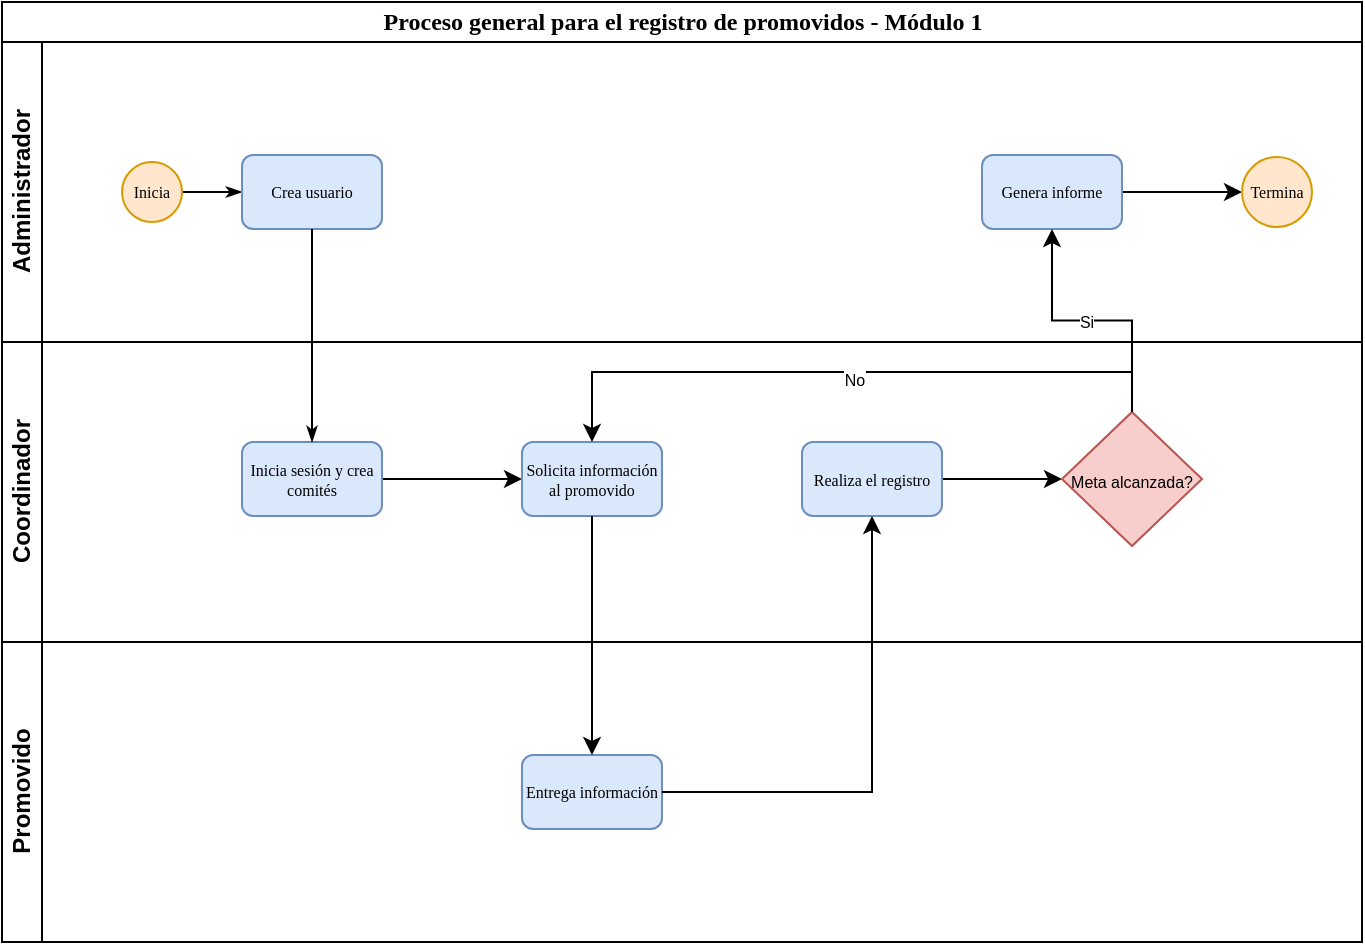<mxfile version="28.2.0" pages="3">
  <diagram name="promovidos" id="c7488fd3-1785-93aa-aadb-54a6760d102a">
    <mxGraphModel dx="866" dy="465" grid="1" gridSize="10" guides="1" tooltips="1" connect="1" arrows="1" fold="1" page="1" pageScale="1" pageWidth="1100" pageHeight="850" background="none" math="0" shadow="0">
      <root>
        <mxCell id="0" />
        <mxCell id="1" parent="0" />
        <mxCell id="2b4e8129b02d487f-1" value="&lt;font style=&quot;font-size: 12px;&quot;&gt;Proceso general para el registro de promovidos - Módulo 1&lt;/font&gt;" style="swimlane;html=1;childLayout=stackLayout;horizontal=1;startSize=20;horizontalStack=0;rounded=0;shadow=0;labelBackgroundColor=none;strokeWidth=1;fontFamily=Verdana;fontSize=8;align=center;" parent="1" vertex="1">
          <mxGeometry x="180" y="70" width="680" height="470" as="geometry" />
        </mxCell>
        <mxCell id="2b4e8129b02d487f-2" value="Administrador" style="swimlane;html=1;startSize=20;horizontal=0;" parent="2b4e8129b02d487f-1" vertex="1">
          <mxGeometry y="20" width="680" height="150" as="geometry" />
        </mxCell>
        <mxCell id="2b4e8129b02d487f-18" style="edgeStyle=orthogonalEdgeStyle;rounded=0;html=1;labelBackgroundColor=none;startArrow=none;startFill=0;startSize=5;endArrow=classicThin;endFill=1;endSize=5;jettySize=auto;orthogonalLoop=1;strokeWidth=1;fontFamily=Verdana;fontSize=8" parent="2b4e8129b02d487f-2" source="2b4e8129b02d487f-5" target="2b4e8129b02d487f-6" edge="1">
          <mxGeometry relative="1" as="geometry" />
        </mxCell>
        <mxCell id="2b4e8129b02d487f-5" value="Inicia" style="ellipse;whiteSpace=wrap;html=1;rounded=0;shadow=0;labelBackgroundColor=none;strokeWidth=1;fontFamily=Verdana;fontSize=8;align=center;fillColor=#ffe6cc;strokeColor=#d79b00;" parent="2b4e8129b02d487f-2" vertex="1">
          <mxGeometry x="60" y="60" width="30" height="30" as="geometry" />
        </mxCell>
        <mxCell id="2b4e8129b02d487f-6" value="Crea usuario" style="rounded=1;whiteSpace=wrap;html=1;shadow=0;labelBackgroundColor=none;strokeWidth=1;fontFamily=Verdana;fontSize=8;align=center;fillColor=#dae8fc;strokeColor=#6c8ebf;" parent="2b4e8129b02d487f-2" vertex="1">
          <mxGeometry x="120" y="56.5" width="70" height="37" as="geometry" />
        </mxCell>
        <mxCell id="Vm2ms2GN4fP_G6_QN1eM-18" value="" style="edgeStyle=orthogonalEdgeStyle;rounded=0;orthogonalLoop=1;jettySize=auto;html=1;" edge="1" parent="2b4e8129b02d487f-2" source="Vm2ms2GN4fP_G6_QN1eM-14" target="Vm2ms2GN4fP_G6_QN1eM-17">
          <mxGeometry relative="1" as="geometry" />
        </mxCell>
        <mxCell id="Vm2ms2GN4fP_G6_QN1eM-14" value="Genera informe" style="rounded=1;whiteSpace=wrap;html=1;shadow=0;labelBackgroundColor=none;strokeWidth=1;fontFamily=Verdana;fontSize=8;align=center;fillColor=#dae8fc;strokeColor=#6c8ebf;" vertex="1" parent="2b4e8129b02d487f-2">
          <mxGeometry x="490" y="56.5" width="70" height="37" as="geometry" />
        </mxCell>
        <mxCell id="Vm2ms2GN4fP_G6_QN1eM-17" value="Termina" style="ellipse;whiteSpace=wrap;html=1;fontSize=8;fontFamily=Verdana;rounded=1;shadow=0;labelBackgroundColor=none;strokeWidth=1;fillColor=#ffe6cc;strokeColor=#d79b00;" vertex="1" parent="2b4e8129b02d487f-2">
          <mxGeometry x="620" y="57.5" width="35" height="35" as="geometry" />
        </mxCell>
        <mxCell id="2b4e8129b02d487f-3" value="Coordinador" style="swimlane;html=1;startSize=20;horizontal=0;" parent="2b4e8129b02d487f-1" vertex="1">
          <mxGeometry y="170" width="680" height="150" as="geometry" />
        </mxCell>
        <mxCell id="Vm2ms2GN4fP_G6_QN1eM-5" style="edgeStyle=orthogonalEdgeStyle;rounded=0;orthogonalLoop=1;jettySize=auto;html=1;exitX=1;exitY=0.5;exitDx=0;exitDy=0;entryX=0;entryY=0.5;entryDx=0;entryDy=0;" edge="1" parent="2b4e8129b02d487f-3" source="2b4e8129b02d487f-12" target="Vm2ms2GN4fP_G6_QN1eM-4">
          <mxGeometry relative="1" as="geometry" />
        </mxCell>
        <mxCell id="2b4e8129b02d487f-12" value="Inicia sesión y crea comités" style="rounded=1;whiteSpace=wrap;html=1;shadow=0;labelBackgroundColor=none;strokeWidth=1;fontFamily=Verdana;fontSize=8;align=center;fillColor=#dae8fc;strokeColor=#6c8ebf;" parent="2b4e8129b02d487f-3" vertex="1">
          <mxGeometry x="120" y="50.0" width="70" height="37" as="geometry" />
        </mxCell>
        <mxCell id="Vm2ms2GN4fP_G6_QN1eM-16" style="edgeStyle=orthogonalEdgeStyle;rounded=0;orthogonalLoop=1;jettySize=auto;html=1;exitX=1;exitY=0.5;exitDx=0;exitDy=0;entryX=0;entryY=0.5;entryDx=0;entryDy=0;" edge="1" parent="2b4e8129b02d487f-3" source="Vm2ms2GN4fP_G6_QN1eM-3" target="Vm2ms2GN4fP_G6_QN1eM-8">
          <mxGeometry relative="1" as="geometry" />
        </mxCell>
        <mxCell id="Vm2ms2GN4fP_G6_QN1eM-3" value="Realiza el registro" style="rounded=1;whiteSpace=wrap;html=1;shadow=0;labelBackgroundColor=none;strokeWidth=1;fontFamily=Verdana;fontSize=8;align=center;fillColor=#dae8fc;strokeColor=#6c8ebf;" vertex="1" parent="2b4e8129b02d487f-3">
          <mxGeometry x="400" y="50" width="70" height="37" as="geometry" />
        </mxCell>
        <mxCell id="Vm2ms2GN4fP_G6_QN1eM-4" value="Solicita información al promovido" style="rounded=1;whiteSpace=wrap;html=1;shadow=0;labelBackgroundColor=none;strokeWidth=1;fontFamily=Verdana;fontSize=8;align=center;fillColor=#dae8fc;strokeColor=#6c8ebf;" vertex="1" parent="2b4e8129b02d487f-3">
          <mxGeometry x="260" y="50" width="70" height="37" as="geometry" />
        </mxCell>
        <mxCell id="Vm2ms2GN4fP_G6_QN1eM-13" style="edgeStyle=orthogonalEdgeStyle;rounded=0;orthogonalLoop=1;jettySize=auto;html=1;exitX=0.5;exitY=0;exitDx=0;exitDy=0;entryX=0.5;entryY=0;entryDx=0;entryDy=0;" edge="1" parent="2b4e8129b02d487f-3" source="Vm2ms2GN4fP_G6_QN1eM-8" target="Vm2ms2GN4fP_G6_QN1eM-4">
          <mxGeometry relative="1" as="geometry" />
        </mxCell>
        <mxCell id="Vm2ms2GN4fP_G6_QN1eM-19" value="&lt;font style=&quot;font-size: 8px;&quot;&gt;No&lt;/font&gt;" style="edgeLabel;html=1;align=center;verticalAlign=middle;resizable=0;points=[];" vertex="1" connectable="0" parent="Vm2ms2GN4fP_G6_QN1eM-13">
          <mxGeometry x="-0.021" y="3" relative="1" as="geometry">
            <mxPoint as="offset" />
          </mxGeometry>
        </mxCell>
        <mxCell id="Vm2ms2GN4fP_G6_QN1eM-8" value="&lt;font style=&quot;font-size: 8px;&quot;&gt;Meta alcanzada?&lt;/font&gt;" style="rhombus;whiteSpace=wrap;html=1;fillColor=#f8cecc;strokeColor=#b85450;" vertex="1" parent="2b4e8129b02d487f-3">
          <mxGeometry x="530" y="35" width="70" height="67" as="geometry" />
        </mxCell>
        <mxCell id="2b4e8129b02d487f-4" value="Promovido" style="swimlane;html=1;startSize=20;horizontal=0;" parent="2b4e8129b02d487f-1" vertex="1">
          <mxGeometry y="320" width="680" height="150" as="geometry" />
        </mxCell>
        <mxCell id="Vm2ms2GN4fP_G6_QN1eM-2" value="Entrega información" style="rounded=1;whiteSpace=wrap;html=1;shadow=0;labelBackgroundColor=none;strokeWidth=1;fontFamily=Verdana;fontSize=8;align=center;fillColor=#dae8fc;strokeColor=#6c8ebf;" vertex="1" parent="2b4e8129b02d487f-4">
          <mxGeometry x="260" y="56.5" width="70" height="37" as="geometry" />
        </mxCell>
        <mxCell id="2b4e8129b02d487f-24" style="edgeStyle=orthogonalEdgeStyle;rounded=0;html=1;labelBackgroundColor=none;startArrow=none;startFill=0;startSize=5;endArrow=classicThin;endFill=1;endSize=5;jettySize=auto;orthogonalLoop=1;strokeWidth=1;fontFamily=Verdana;fontSize=8" parent="2b4e8129b02d487f-1" source="2b4e8129b02d487f-6" target="2b4e8129b02d487f-12" edge="1">
          <mxGeometry relative="1" as="geometry" />
        </mxCell>
        <mxCell id="Vm2ms2GN4fP_G6_QN1eM-6" style="edgeStyle=orthogonalEdgeStyle;rounded=0;orthogonalLoop=1;jettySize=auto;html=1;exitX=0.5;exitY=1;exitDx=0;exitDy=0;entryX=0.5;entryY=0;entryDx=0;entryDy=0;" edge="1" parent="2b4e8129b02d487f-1" source="Vm2ms2GN4fP_G6_QN1eM-4" target="Vm2ms2GN4fP_G6_QN1eM-2">
          <mxGeometry relative="1" as="geometry" />
        </mxCell>
        <mxCell id="Vm2ms2GN4fP_G6_QN1eM-7" style="edgeStyle=orthogonalEdgeStyle;rounded=0;orthogonalLoop=1;jettySize=auto;html=1;exitX=1;exitY=0.5;exitDx=0;exitDy=0;entryX=0.5;entryY=1;entryDx=0;entryDy=0;" edge="1" parent="2b4e8129b02d487f-1" source="Vm2ms2GN4fP_G6_QN1eM-2" target="Vm2ms2GN4fP_G6_QN1eM-3">
          <mxGeometry relative="1" as="geometry" />
        </mxCell>
        <mxCell id="Vm2ms2GN4fP_G6_QN1eM-15" style="edgeStyle=orthogonalEdgeStyle;rounded=0;orthogonalLoop=1;jettySize=auto;html=1;entryX=0.5;entryY=1;entryDx=0;entryDy=0;exitX=0.5;exitY=0;exitDx=0;exitDy=0;" edge="1" parent="2b4e8129b02d487f-1" source="Vm2ms2GN4fP_G6_QN1eM-8" target="Vm2ms2GN4fP_G6_QN1eM-14">
          <mxGeometry relative="1" as="geometry" />
        </mxCell>
        <mxCell id="Vm2ms2GN4fP_G6_QN1eM-22" value="&lt;font style=&quot;font-size: 8px;&quot;&gt;Si&lt;/font&gt;" style="edgeLabel;html=1;align=center;verticalAlign=middle;resizable=0;points=[];" vertex="1" connectable="0" parent="Vm2ms2GN4fP_G6_QN1eM-15">
          <mxGeometry x="0.049" y="-1" relative="1" as="geometry">
            <mxPoint as="offset" />
          </mxGeometry>
        </mxCell>
      </root>
    </mxGraphModel>
  </diagram>
  <diagram name="asistencia" id="9rV1RO2l-m0gak-jHykR">
    <mxGraphModel dx="1019" dy="547" grid="1" gridSize="10" guides="1" tooltips="1" connect="1" arrows="1" fold="1" page="1" pageScale="1" pageWidth="1100" pageHeight="850" background="none" math="0" shadow="0">
      <root>
        <mxCell id="nLoIDfRXVQtHE1InBf9c-0" />
        <mxCell id="nLoIDfRXVQtHE1InBf9c-1" parent="nLoIDfRXVQtHE1InBf9c-0" />
        <mxCell id="nLoIDfRXVQtHE1InBf9c-2" value="&lt;font style=&quot;font-size: 12px;&quot;&gt;Proceso general para el registro de asistencia - Módulo 2&lt;/font&gt;" style="swimlane;html=1;childLayout=stackLayout;horizontal=1;startSize=20;horizontalStack=0;rounded=0;shadow=0;labelBackgroundColor=none;strokeWidth=1;fontFamily=Verdana;fontSize=8;align=center;" vertex="1" parent="nLoIDfRXVQtHE1InBf9c-1">
          <mxGeometry x="180" y="70" width="680" height="470" as="geometry" />
        </mxCell>
        <mxCell id="nLoIDfRXVQtHE1InBf9c-3" value="Administrador" style="swimlane;html=1;startSize=20;horizontal=0;" vertex="1" parent="nLoIDfRXVQtHE1InBf9c-2">
          <mxGeometry y="20" width="680" height="150" as="geometry" />
        </mxCell>
        <mxCell id="nLoIDfRXVQtHE1InBf9c-4" style="edgeStyle=orthogonalEdgeStyle;rounded=0;html=1;labelBackgroundColor=none;startArrow=none;startFill=0;startSize=5;endArrow=classicThin;endFill=1;endSize=5;jettySize=auto;orthogonalLoop=1;strokeWidth=1;fontFamily=Verdana;fontSize=8" edge="1" parent="nLoIDfRXVQtHE1InBf9c-3" source="nLoIDfRXVQtHE1InBf9c-5" target="nLoIDfRXVQtHE1InBf9c-6">
          <mxGeometry relative="1" as="geometry" />
        </mxCell>
        <mxCell id="nLoIDfRXVQtHE1InBf9c-5" value="Inicia" style="ellipse;whiteSpace=wrap;html=1;rounded=0;shadow=0;labelBackgroundColor=none;strokeWidth=1;fontFamily=Verdana;fontSize=8;align=center;fillColor=#ffe6cc;strokeColor=#d79b00;" vertex="1" parent="nLoIDfRXVQtHE1InBf9c-3">
          <mxGeometry x="60" y="60" width="30" height="30" as="geometry" />
        </mxCell>
        <mxCell id="lKMIvc5i3pi9RRV6rQcY-1" style="edgeStyle=orthogonalEdgeStyle;rounded=0;orthogonalLoop=1;jettySize=auto;html=1;exitX=1;exitY=0.5;exitDx=0;exitDy=0;dashed=1;endArrow=none;endFill=0;" edge="1" parent="nLoIDfRXVQtHE1InBf9c-3" source="nLoIDfRXVQtHE1InBf9c-6" target="lKMIvc5i3pi9RRV6rQcY-0">
          <mxGeometry relative="1" as="geometry">
            <Array as="points">
              <mxPoint x="210" y="75" />
              <mxPoint x="210" y="90" />
              <mxPoint x="305" y="90" />
            </Array>
          </mxGeometry>
        </mxCell>
        <mxCell id="nLoIDfRXVQtHE1InBf9c-6" value="Genera enlace" style="rounded=1;whiteSpace=wrap;html=1;shadow=0;labelBackgroundColor=none;strokeWidth=1;fontFamily=Verdana;fontSize=8;align=center;fillColor=#dae8fc;strokeColor=#6c8ebf;" vertex="1" parent="nLoIDfRXVQtHE1InBf9c-3">
          <mxGeometry x="120" y="56.5" width="70" height="37" as="geometry" />
        </mxCell>
        <mxCell id="nLoIDfRXVQtHE1InBf9c-7" value="" style="edgeStyle=orthogonalEdgeStyle;rounded=0;orthogonalLoop=1;jettySize=auto;html=1;" edge="1" parent="nLoIDfRXVQtHE1InBf9c-3" source="nLoIDfRXVQtHE1InBf9c-8" target="nLoIDfRXVQtHE1InBf9c-9">
          <mxGeometry relative="1" as="geometry" />
        </mxCell>
        <mxCell id="nLoIDfRXVQtHE1InBf9c-8" value="Genera informe" style="rounded=1;whiteSpace=wrap;html=1;shadow=0;labelBackgroundColor=none;strokeWidth=1;fontFamily=Verdana;fontSize=8;align=center;fillColor=#dae8fc;strokeColor=#6c8ebf;" vertex="1" parent="nLoIDfRXVQtHE1InBf9c-3">
          <mxGeometry x="490" y="44" width="70" height="37" as="geometry" />
        </mxCell>
        <mxCell id="nLoIDfRXVQtHE1InBf9c-9" value="Termina" style="ellipse;whiteSpace=wrap;html=1;fontSize=8;fontFamily=Verdana;rounded=1;shadow=0;labelBackgroundColor=none;strokeWidth=1;fillColor=#ffe6cc;strokeColor=#d79b00;" vertex="1" parent="nLoIDfRXVQtHE1InBf9c-3">
          <mxGeometry x="620" y="45" width="35" height="35" as="geometry" />
        </mxCell>
        <mxCell id="lKMIvc5i3pi9RRV6rQcY-0" value="https://plataformar21.mx/asistencia/" style="ellipse;shape=cloud;whiteSpace=wrap;html=1;fillColor=#fff2cc;strokeColor=#d6b656;" vertex="1" parent="nLoIDfRXVQtHE1InBf9c-3">
          <mxGeometry x="180" width="250" height="80" as="geometry" />
        </mxCell>
        <mxCell id="nLoIDfRXVQtHE1InBf9c-18" value="&lt;font style=&quot;font-size: 8px;&quot;&gt;Asistencia registrada?&lt;/font&gt;" style="rhombus;whiteSpace=wrap;html=1;fillColor=#f8cecc;strokeColor=#b85450;" vertex="1" parent="nLoIDfRXVQtHE1InBf9c-3">
          <mxGeometry x="400" y="80" width="70" height="60" as="geometry" />
        </mxCell>
        <mxCell id="nLoIDfRXVQtHE1InBf9c-24" style="edgeStyle=orthogonalEdgeStyle;rounded=0;orthogonalLoop=1;jettySize=auto;html=1;entryX=0.5;entryY=1;entryDx=0;entryDy=0;" edge="1" parent="nLoIDfRXVQtHE1InBf9c-3" source="nLoIDfRXVQtHE1InBf9c-18" target="nLoIDfRXVQtHE1InBf9c-8">
          <mxGeometry relative="1" as="geometry" />
        </mxCell>
        <mxCell id="nLoIDfRXVQtHE1InBf9c-25" value="&lt;font style=&quot;font-size: 8px;&quot;&gt;Si&lt;/font&gt;" style="edgeLabel;html=1;align=center;verticalAlign=middle;resizable=0;points=[];" vertex="1" connectable="0" parent="nLoIDfRXVQtHE1InBf9c-24">
          <mxGeometry x="0.049" y="-1" relative="1" as="geometry">
            <mxPoint as="offset" />
          </mxGeometry>
        </mxCell>
        <mxCell id="nLoIDfRXVQtHE1InBf9c-10" value="Coordinador" style="swimlane;html=1;startSize=20;horizontal=0;" vertex="1" parent="nLoIDfRXVQtHE1InBf9c-2">
          <mxGeometry y="170" width="680" height="150" as="geometry" />
        </mxCell>
        <mxCell id="nLoIDfRXVQtHE1InBf9c-11" style="edgeStyle=orthogonalEdgeStyle;rounded=0;orthogonalLoop=1;jettySize=auto;html=1;exitX=1;exitY=0.5;exitDx=0;exitDy=0;entryX=0;entryY=0.5;entryDx=0;entryDy=0;" edge="1" parent="nLoIDfRXVQtHE1InBf9c-10" source="nLoIDfRXVQtHE1InBf9c-12" target="nLoIDfRXVQtHE1InBf9c-15">
          <mxGeometry relative="1" as="geometry" />
        </mxCell>
        <mxCell id="nLoIDfRXVQtHE1InBf9c-12" value="Realiza reunión o evento" style="rounded=1;whiteSpace=wrap;html=1;shadow=0;labelBackgroundColor=none;strokeWidth=1;fontFamily=Verdana;fontSize=8;align=center;fillColor=#dae8fc;strokeColor=#6c8ebf;" vertex="1" parent="nLoIDfRXVQtHE1InBf9c-10">
          <mxGeometry x="120" y="50.0" width="70" height="37" as="geometry" />
        </mxCell>
        <mxCell id="nLoIDfRXVQtHE1InBf9c-14" value="Se registra la asistencia" style="rounded=1;whiteSpace=wrap;html=1;shadow=0;labelBackgroundColor=none;strokeWidth=1;fontFamily=Verdana;fontSize=8;align=center;fillColor=#dae8fc;strokeColor=#6c8ebf;" vertex="1" parent="nLoIDfRXVQtHE1InBf9c-10">
          <mxGeometry x="400" y="50" width="70" height="37" as="geometry" />
        </mxCell>
        <mxCell id="nLoIDfRXVQtHE1InBf9c-15" value="Comparte el enlace" style="rounded=1;whiteSpace=wrap;html=1;shadow=0;labelBackgroundColor=none;strokeWidth=1;fontFamily=Verdana;fontSize=8;align=center;fillColor=#dae8fc;strokeColor=#6c8ebf;" vertex="1" parent="nLoIDfRXVQtHE1InBf9c-10">
          <mxGeometry x="260" y="50" width="70" height="37" as="geometry" />
        </mxCell>
        <mxCell id="nLoIDfRXVQtHE1InBf9c-19" value="Promovido" style="swimlane;html=1;startSize=20;horizontal=0;shadow=1;" vertex="1" parent="nLoIDfRXVQtHE1InBf9c-2">
          <mxGeometry y="320" width="680" height="150" as="geometry" />
        </mxCell>
        <mxCell id="nLoIDfRXVQtHE1InBf9c-20" value="Clic en google o facebook" style="rounded=1;whiteSpace=wrap;html=1;shadow=0;labelBackgroundColor=none;strokeWidth=1;fontFamily=Verdana;fontSize=8;align=center;fillColor=#dae8fc;strokeColor=#6c8ebf;" vertex="1" parent="nLoIDfRXVQtHE1InBf9c-19">
          <mxGeometry x="260" y="56.5" width="70" height="37" as="geometry" />
        </mxCell>
        <mxCell id="lKMIvc5i3pi9RRV6rQcY-2" value="&lt;font style=&quot;font-size: 8px;&quot;&gt;Debe proporcionar permisos de ubicación&lt;/font&gt;" style="shape=callout;whiteSpace=wrap;html=1;perimeter=calloutPerimeter;position2=1;fillColor=#fff2cc;strokeColor=#d6b656;" vertex="1" parent="nLoIDfRXVQtHE1InBf9c-19">
          <mxGeometry x="140" y="-13.5" width="120" height="70" as="geometry" />
        </mxCell>
        <mxCell id="nLoIDfRXVQtHE1InBf9c-21" style="edgeStyle=orthogonalEdgeStyle;rounded=0;html=1;labelBackgroundColor=none;startArrow=none;startFill=0;startSize=5;endArrow=classicThin;endFill=1;endSize=5;jettySize=auto;orthogonalLoop=1;strokeWidth=1;fontFamily=Verdana;fontSize=8" edge="1" parent="nLoIDfRXVQtHE1InBf9c-2" source="nLoIDfRXVQtHE1InBf9c-6" target="nLoIDfRXVQtHE1InBf9c-12">
          <mxGeometry relative="1" as="geometry" />
        </mxCell>
        <mxCell id="nLoIDfRXVQtHE1InBf9c-22" style="edgeStyle=orthogonalEdgeStyle;rounded=0;orthogonalLoop=1;jettySize=auto;html=1;exitX=0.5;exitY=1;exitDx=0;exitDy=0;entryX=0.5;entryY=0;entryDx=0;entryDy=0;" edge="1" parent="nLoIDfRXVQtHE1InBf9c-2" source="nLoIDfRXVQtHE1InBf9c-15" target="nLoIDfRXVQtHE1InBf9c-20">
          <mxGeometry relative="1" as="geometry" />
        </mxCell>
        <mxCell id="nLoIDfRXVQtHE1InBf9c-23" style="edgeStyle=orthogonalEdgeStyle;rounded=0;orthogonalLoop=1;jettySize=auto;html=1;exitX=1;exitY=0.5;exitDx=0;exitDy=0;entryX=0.5;entryY=1;entryDx=0;entryDy=0;" edge="1" parent="nLoIDfRXVQtHE1InBf9c-2" source="nLoIDfRXVQtHE1InBf9c-20" target="nLoIDfRXVQtHE1InBf9c-14">
          <mxGeometry relative="1" as="geometry" />
        </mxCell>
        <mxCell id="nLoIDfRXVQtHE1InBf9c-16" style="edgeStyle=orthogonalEdgeStyle;rounded=0;orthogonalLoop=1;jettySize=auto;html=1;exitX=0;exitY=0.5;exitDx=0;exitDy=0;entryX=0.5;entryY=0;entryDx=0;entryDy=0;" edge="1" parent="nLoIDfRXVQtHE1InBf9c-2" source="nLoIDfRXVQtHE1InBf9c-18" target="nLoIDfRXVQtHE1InBf9c-15">
          <mxGeometry relative="1" as="geometry">
            <mxPoint x="495" y="130" as="sourcePoint" />
            <mxPoint x="245" y="273.5" as="targetPoint" />
            <Array as="points">
              <mxPoint x="295" y="130" />
            </Array>
          </mxGeometry>
        </mxCell>
        <mxCell id="nLoIDfRXVQtHE1InBf9c-17" value="&lt;font style=&quot;font-size: 8px;&quot;&gt;No&lt;/font&gt;" style="edgeLabel;html=1;align=center;verticalAlign=middle;resizable=0;points=[];" vertex="1" connectable="0" parent="nLoIDfRXVQtHE1InBf9c-16">
          <mxGeometry x="-0.021" y="3" relative="1" as="geometry">
            <mxPoint as="offset" />
          </mxGeometry>
        </mxCell>
        <mxCell id="lKMIvc5i3pi9RRV6rQcY-3" style="edgeStyle=orthogonalEdgeStyle;rounded=0;orthogonalLoop=1;jettySize=auto;html=1;exitX=0.5;exitY=0;exitDx=0;exitDy=0;entryX=0.5;entryY=1;entryDx=0;entryDy=0;" edge="1" parent="nLoIDfRXVQtHE1InBf9c-2" source="nLoIDfRXVQtHE1InBf9c-14" target="nLoIDfRXVQtHE1InBf9c-18">
          <mxGeometry relative="1" as="geometry" />
        </mxCell>
      </root>
    </mxGraphModel>
  </diagram>
  <diagram name="encuestas" id="6nd7CHFHDtNs-YO9Mmsx">
    <mxGraphModel dx="866" dy="465" grid="1" gridSize="10" guides="1" tooltips="1" connect="1" arrows="1" fold="1" page="1" pageScale="1" pageWidth="1100" pageHeight="850" background="none" math="0" shadow="0">
      <root>
        <mxCell id="IauCVMo7DAzVthXJDzV7-0" />
        <mxCell id="IauCVMo7DAzVthXJDzV7-1" parent="IauCVMo7DAzVthXJDzV7-0" />
        <mxCell id="IauCVMo7DAzVthXJDzV7-2" value="&lt;font style=&quot;font-size: 12px;&quot;&gt;Proceso general para el registro de encuestas - Módulo 2&lt;/font&gt;" style="swimlane;html=1;childLayout=stackLayout;horizontal=1;startSize=20;horizontalStack=0;rounded=0;shadow=0;labelBackgroundColor=none;strokeWidth=1;fontFamily=Verdana;fontSize=8;align=center;" vertex="1" parent="IauCVMo7DAzVthXJDzV7-1">
          <mxGeometry x="180" y="70" width="680" height="470" as="geometry" />
        </mxCell>
        <mxCell id="IauCVMo7DAzVthXJDzV7-3" value="Administrador" style="swimlane;html=1;startSize=20;horizontal=0;" vertex="1" parent="IauCVMo7DAzVthXJDzV7-2">
          <mxGeometry y="20" width="680" height="150" as="geometry" />
        </mxCell>
        <mxCell id="IauCVMo7DAzVthXJDzV7-4" style="edgeStyle=orthogonalEdgeStyle;rounded=0;html=1;labelBackgroundColor=none;startArrow=none;startFill=0;startSize=5;endArrow=classicThin;endFill=1;endSize=5;jettySize=auto;orthogonalLoop=1;strokeWidth=1;fontFamily=Verdana;fontSize=8" edge="1" parent="IauCVMo7DAzVthXJDzV7-3" source="IauCVMo7DAzVthXJDzV7-5" target="IauCVMo7DAzVthXJDzV7-7">
          <mxGeometry relative="1" as="geometry" />
        </mxCell>
        <mxCell id="IauCVMo7DAzVthXJDzV7-5" value="Inicia" style="ellipse;whiteSpace=wrap;html=1;rounded=0;shadow=0;labelBackgroundColor=none;strokeWidth=1;fontFamily=Verdana;fontSize=8;align=center;fillColor=#ffe6cc;strokeColor=#d79b00;" vertex="1" parent="IauCVMo7DAzVthXJDzV7-3">
          <mxGeometry x="60" y="60" width="30" height="30" as="geometry" />
        </mxCell>
        <mxCell id="IauCVMo7DAzVthXJDzV7-6" style="edgeStyle=orthogonalEdgeStyle;rounded=0;orthogonalLoop=1;jettySize=auto;html=1;exitX=1;exitY=0.5;exitDx=0;exitDy=0;dashed=1;endArrow=none;endFill=0;" edge="1" parent="IauCVMo7DAzVthXJDzV7-3" source="IauCVMo7DAzVthXJDzV7-7" target="IauCVMo7DAzVthXJDzV7-11">
          <mxGeometry relative="1" as="geometry">
            <Array as="points">
              <mxPoint x="210" y="75" />
              <mxPoint x="210" y="90" />
              <mxPoint x="305" y="90" />
            </Array>
          </mxGeometry>
        </mxCell>
        <mxCell id="IauCVMo7DAzVthXJDzV7-7" value="Genera enlace" style="rounded=1;whiteSpace=wrap;html=1;shadow=0;labelBackgroundColor=none;strokeWidth=1;fontFamily=Verdana;fontSize=8;align=center;fillColor=#dae8fc;strokeColor=#6c8ebf;" vertex="1" parent="IauCVMo7DAzVthXJDzV7-3">
          <mxGeometry x="120" y="56.5" width="70" height="37" as="geometry" />
        </mxCell>
        <mxCell id="IauCVMo7DAzVthXJDzV7-8" value="" style="edgeStyle=orthogonalEdgeStyle;rounded=0;orthogonalLoop=1;jettySize=auto;html=1;" edge="1" parent="IauCVMo7DAzVthXJDzV7-3" source="IauCVMo7DAzVthXJDzV7-9" target="IauCVMo7DAzVthXJDzV7-10">
          <mxGeometry relative="1" as="geometry" />
        </mxCell>
        <mxCell id="IauCVMo7DAzVthXJDzV7-9" value="Genera informe" style="rounded=1;whiteSpace=wrap;html=1;shadow=0;labelBackgroundColor=none;strokeWidth=1;fontFamily=Verdana;fontSize=8;align=center;fillColor=#dae8fc;strokeColor=#6c8ebf;" vertex="1" parent="IauCVMo7DAzVthXJDzV7-3">
          <mxGeometry x="490" y="44" width="70" height="37" as="geometry" />
        </mxCell>
        <mxCell id="IauCVMo7DAzVthXJDzV7-10" value="Termina" style="ellipse;whiteSpace=wrap;html=1;fontSize=8;fontFamily=Verdana;rounded=1;shadow=0;labelBackgroundColor=none;strokeWidth=1;fillColor=#ffe6cc;strokeColor=#d79b00;" vertex="1" parent="IauCVMo7DAzVthXJDzV7-3">
          <mxGeometry x="620" y="45" width="35" height="35" as="geometry" />
        </mxCell>
        <mxCell id="IauCVMo7DAzVthXJDzV7-11" value="https://plataformar21.mx/encuesta/" style="ellipse;shape=cloud;whiteSpace=wrap;html=1;fillColor=#fff2cc;strokeColor=#d6b656;" vertex="1" parent="IauCVMo7DAzVthXJDzV7-3">
          <mxGeometry x="180" width="250" height="80" as="geometry" />
        </mxCell>
        <mxCell id="IauCVMo7DAzVthXJDzV7-12" value="&lt;font style=&quot;font-size: 8px;&quot;&gt;Asistencia registrada?&lt;/font&gt;" style="rhombus;whiteSpace=wrap;html=1;fillColor=#f8cecc;strokeColor=#b85450;" vertex="1" parent="IauCVMo7DAzVthXJDzV7-3">
          <mxGeometry x="400" y="80" width="70" height="60" as="geometry" />
        </mxCell>
        <mxCell id="IauCVMo7DAzVthXJDzV7-13" style="edgeStyle=orthogonalEdgeStyle;rounded=0;orthogonalLoop=1;jettySize=auto;html=1;entryX=0.5;entryY=1;entryDx=0;entryDy=0;" edge="1" parent="IauCVMo7DAzVthXJDzV7-3" source="IauCVMo7DAzVthXJDzV7-12" target="IauCVMo7DAzVthXJDzV7-9">
          <mxGeometry relative="1" as="geometry" />
        </mxCell>
        <mxCell id="IauCVMo7DAzVthXJDzV7-14" value="&lt;font style=&quot;font-size: 8px;&quot;&gt;Si&lt;/font&gt;" style="edgeLabel;html=1;align=center;verticalAlign=middle;resizable=0;points=[];" vertex="1" connectable="0" parent="IauCVMo7DAzVthXJDzV7-13">
          <mxGeometry x="0.049" y="-1" relative="1" as="geometry">
            <mxPoint as="offset" />
          </mxGeometry>
        </mxCell>
        <mxCell id="IauCVMo7DAzVthXJDzV7-15" value="Coordinador" style="swimlane;html=1;startSize=20;horizontal=0;" vertex="1" parent="IauCVMo7DAzVthXJDzV7-2">
          <mxGeometry y="170" width="680" height="150" as="geometry" />
        </mxCell>
        <mxCell id="IauCVMo7DAzVthXJDzV7-16" style="edgeStyle=orthogonalEdgeStyle;rounded=0;orthogonalLoop=1;jettySize=auto;html=1;exitX=1;exitY=0.5;exitDx=0;exitDy=0;entryX=0;entryY=0.5;entryDx=0;entryDy=0;" edge="1" parent="IauCVMo7DAzVthXJDzV7-15" source="IauCVMo7DAzVthXJDzV7-17" target="IauCVMo7DAzVthXJDzV7-19">
          <mxGeometry relative="1" as="geometry" />
        </mxCell>
        <mxCell id="IauCVMo7DAzVthXJDzV7-17" value="Promueve la encuesta" style="rounded=1;whiteSpace=wrap;html=1;shadow=0;labelBackgroundColor=none;strokeWidth=1;fontFamily=Verdana;fontSize=8;align=center;fillColor=#dae8fc;strokeColor=#6c8ebf;" vertex="1" parent="IauCVMo7DAzVthXJDzV7-15">
          <mxGeometry x="120" y="50.0" width="70" height="37" as="geometry" />
        </mxCell>
        <mxCell id="IauCVMo7DAzVthXJDzV7-18" value="Se registran respuestas" style="rounded=1;whiteSpace=wrap;html=1;shadow=0;labelBackgroundColor=none;strokeWidth=1;fontFamily=Verdana;fontSize=8;align=center;fillColor=#dae8fc;strokeColor=#6c8ebf;" vertex="1" parent="IauCVMo7DAzVthXJDzV7-15">
          <mxGeometry x="400" y="50" width="70" height="37" as="geometry" />
        </mxCell>
        <mxCell id="IauCVMo7DAzVthXJDzV7-19" value="Comparte el enlace" style="rounded=1;whiteSpace=wrap;html=1;shadow=0;labelBackgroundColor=none;strokeWidth=1;fontFamily=Verdana;fontSize=8;align=center;fillColor=#dae8fc;strokeColor=#6c8ebf;" vertex="1" parent="IauCVMo7DAzVthXJDzV7-15">
          <mxGeometry x="260" y="50" width="70" height="37" as="geometry" />
        </mxCell>
        <mxCell id="IauCVMo7DAzVthXJDzV7-20" value="Promovido" style="swimlane;html=1;startSize=20;horizontal=0;shadow=1;" vertex="1" parent="IauCVMo7DAzVthXJDzV7-2">
          <mxGeometry y="320" width="680" height="150" as="geometry" />
        </mxCell>
        <mxCell id="IauCVMo7DAzVthXJDzV7-21" value="Clic en google o facebook" style="rounded=1;whiteSpace=wrap;html=1;shadow=0;labelBackgroundColor=none;strokeWidth=1;fontFamily=Verdana;fontSize=8;align=center;fillColor=#dae8fc;strokeColor=#6c8ebf;" vertex="1" parent="IauCVMo7DAzVthXJDzV7-20">
          <mxGeometry x="260" y="56.5" width="70" height="37" as="geometry" />
        </mxCell>
        <mxCell id="IauCVMo7DAzVthXJDzV7-23" style="edgeStyle=orthogonalEdgeStyle;rounded=0;html=1;labelBackgroundColor=none;startArrow=none;startFill=0;startSize=5;endArrow=classicThin;endFill=1;endSize=5;jettySize=auto;orthogonalLoop=1;strokeWidth=1;fontFamily=Verdana;fontSize=8" edge="1" parent="IauCVMo7DAzVthXJDzV7-2" source="IauCVMo7DAzVthXJDzV7-7" target="IauCVMo7DAzVthXJDzV7-17">
          <mxGeometry relative="1" as="geometry" />
        </mxCell>
        <mxCell id="IauCVMo7DAzVthXJDzV7-24" style="edgeStyle=orthogonalEdgeStyle;rounded=0;orthogonalLoop=1;jettySize=auto;html=1;exitX=0.5;exitY=1;exitDx=0;exitDy=0;entryX=0.5;entryY=0;entryDx=0;entryDy=0;" edge="1" parent="IauCVMo7DAzVthXJDzV7-2" source="IauCVMo7DAzVthXJDzV7-19" target="IauCVMo7DAzVthXJDzV7-21">
          <mxGeometry relative="1" as="geometry" />
        </mxCell>
        <mxCell id="IauCVMo7DAzVthXJDzV7-25" style="edgeStyle=orthogonalEdgeStyle;rounded=0;orthogonalLoop=1;jettySize=auto;html=1;exitX=1;exitY=0.5;exitDx=0;exitDy=0;entryX=0.5;entryY=1;entryDx=0;entryDy=0;" edge="1" parent="IauCVMo7DAzVthXJDzV7-2" source="IauCVMo7DAzVthXJDzV7-21" target="IauCVMo7DAzVthXJDzV7-18">
          <mxGeometry relative="1" as="geometry" />
        </mxCell>
        <mxCell id="IauCVMo7DAzVthXJDzV7-26" style="edgeStyle=orthogonalEdgeStyle;rounded=0;orthogonalLoop=1;jettySize=auto;html=1;exitX=0;exitY=0.5;exitDx=0;exitDy=0;entryX=0.5;entryY=0;entryDx=0;entryDy=0;" edge="1" parent="IauCVMo7DAzVthXJDzV7-2" source="IauCVMo7DAzVthXJDzV7-12" target="IauCVMo7DAzVthXJDzV7-19">
          <mxGeometry relative="1" as="geometry">
            <mxPoint x="495" y="130" as="sourcePoint" />
            <mxPoint x="245" y="273.5" as="targetPoint" />
            <Array as="points">
              <mxPoint x="295" y="130" />
            </Array>
          </mxGeometry>
        </mxCell>
        <mxCell id="IauCVMo7DAzVthXJDzV7-27" value="&lt;font style=&quot;font-size: 8px;&quot;&gt;No&lt;/font&gt;" style="edgeLabel;html=1;align=center;verticalAlign=middle;resizable=0;points=[];" vertex="1" connectable="0" parent="IauCVMo7DAzVthXJDzV7-26">
          <mxGeometry x="-0.021" y="3" relative="1" as="geometry">
            <mxPoint as="offset" />
          </mxGeometry>
        </mxCell>
        <mxCell id="IauCVMo7DAzVthXJDzV7-28" style="edgeStyle=orthogonalEdgeStyle;rounded=0;orthogonalLoop=1;jettySize=auto;html=1;exitX=0.5;exitY=0;exitDx=0;exitDy=0;entryX=0.5;entryY=1;entryDx=0;entryDy=0;" edge="1" parent="IauCVMo7DAzVthXJDzV7-2" source="IauCVMo7DAzVthXJDzV7-18" target="IauCVMo7DAzVthXJDzV7-12">
          <mxGeometry relative="1" as="geometry" />
        </mxCell>
      </root>
    </mxGraphModel>
  </diagram>
</mxfile>
